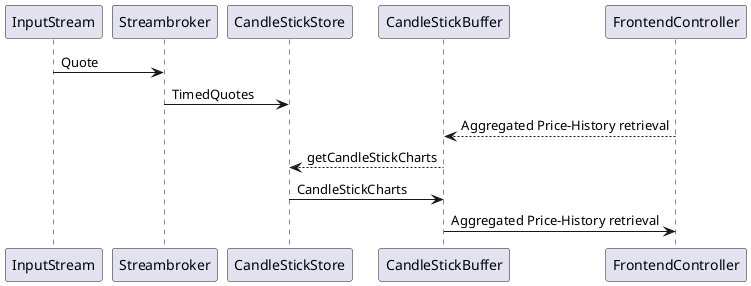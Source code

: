 @startuml
InputStream -> Streambroker: Quote
Streambroker -> CandleStickStore: TimedQuotes
CandleStickBuffer <-- FrontendController: Aggregated Price-History retrieval
CandleStickBuffer --> CandleStickStore: getCandleStickCharts
CandleStickStore -> CandleStickBuffer: CandleStickCharts
CandleStickBuffer -> FrontendController: Aggregated Price-History retrieval
@enduml
